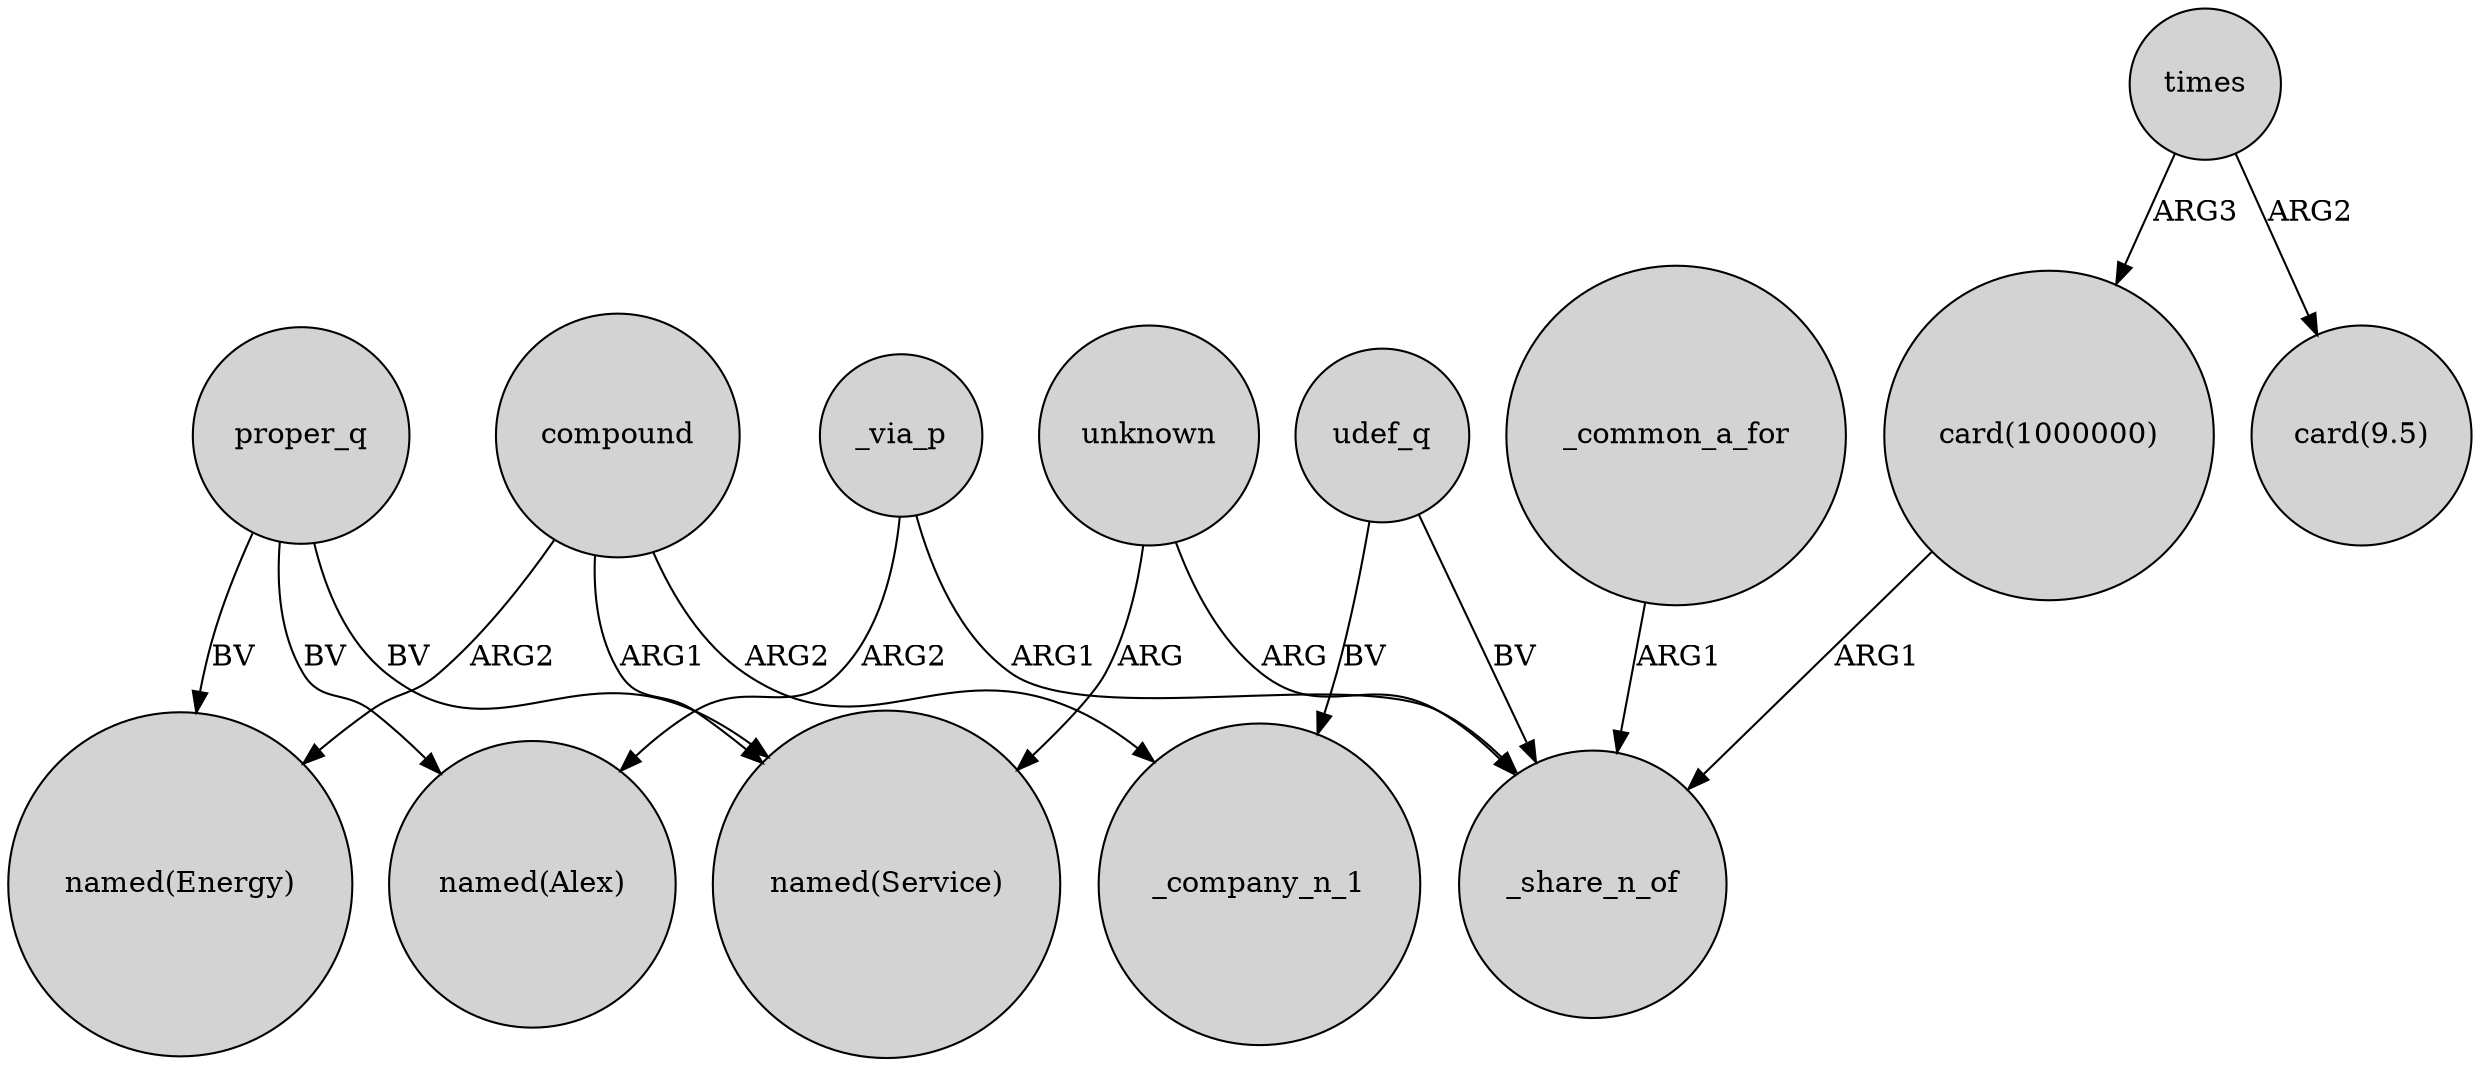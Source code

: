 digraph {
	node [shape=circle style=filled]
	_via_p -> "named(Alex)" [label=ARG2]
	proper_q -> "named(Alex)" [label=BV]
	times -> "card(9.5)" [label=ARG2]
	unknown -> "named(Service)" [label=ARG]
	times -> "card(1000000)" [label=ARG3]
	compound -> "named(Service)" [label=ARG1]
	proper_q -> "named(Energy)" [label=BV]
	proper_q -> "named(Service)" [label=BV]
	compound -> "named(Energy)" [label=ARG2]
	_via_p -> _share_n_of [label=ARG1]
	_common_a_for -> _share_n_of [label=ARG1]
	udef_q -> _company_n_1 [label=BV]
	compound -> _company_n_1 [label=ARG2]
	udef_q -> _share_n_of [label=BV]
	"card(1000000)" -> _share_n_of [label=ARG1]
	unknown -> _share_n_of [label=ARG]
}
